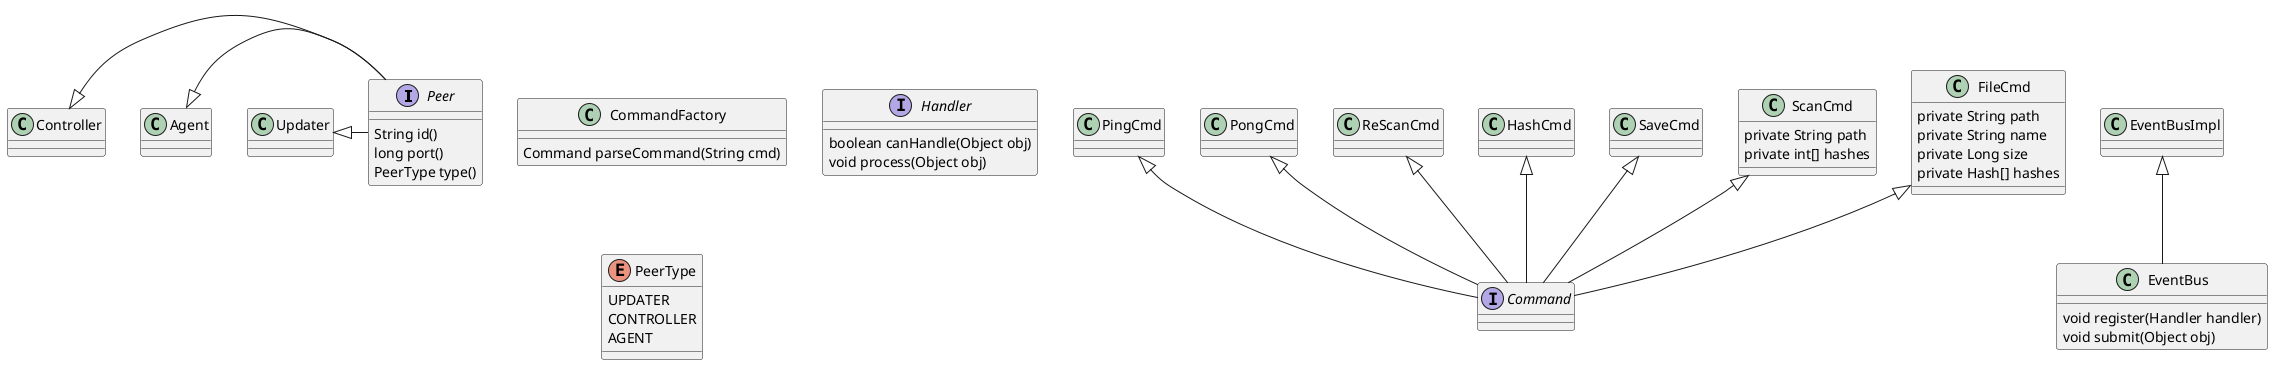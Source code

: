 @startuml

interface Peer {
    String id()
    long port()
    PeerType type()
}

Controller <|- Peer
Agent <|- Peer
Updater <|- Peer

interface Command

PingCmd <|-- Command
PongCmd <|-- Command
ReScanCmd <|-- Command
HashCmd <|-- Command
SaveCmd <|-- Command

ScanCmd <|-- Command
class ScanCmd {
    private String path
    private int[] hashes
}
FileCmd <|-- Command
class FileCmd {
    private String path
    private String name
    private Long size
    private Hash[] hashes
}

class CommandFactory {
    Command parseCommand(String cmd)
}

EventBus : void register(Handler handler)
EventBus : void submit(Object obj)
EventBusImpl <|-- EventBus

interface Handler
Handler : boolean canHandle(Object obj)
Handler : void process(Object obj)

enum PeerType {
UPDATER
CONTROLLER
AGENT
}

@enduml